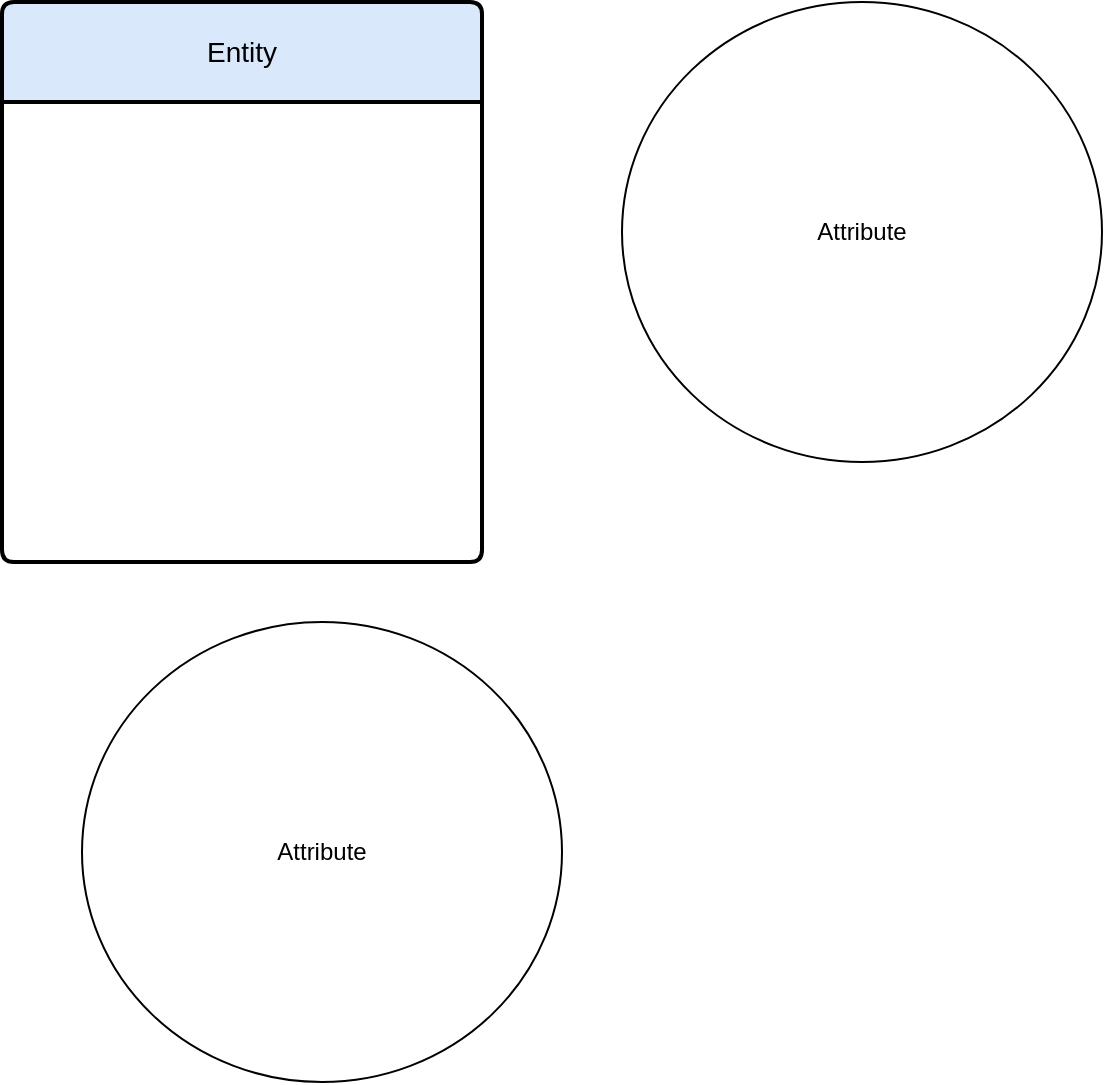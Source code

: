 <mxfile version="26.0.10">
  <diagram name="Page-1" id="dw7ZXmIKK80WhLObPSym">
    <mxGraphModel dx="1434" dy="858" grid="1" gridSize="10" guides="1" tooltips="1" connect="1" arrows="1" fold="1" page="1" pageScale="1" pageWidth="850" pageHeight="1100" math="0" shadow="0">
      <root>
        <mxCell id="0" />
        <mxCell id="1" parent="0" />
        <mxCell id="UF_Mse2QHCFi8mmVehpi-12" value="Entity" style="swimlane;childLayout=stackLayout;horizontal=1;startSize=50;horizontalStack=0;rounded=1;fontSize=14;fontStyle=0;strokeWidth=2;resizeParent=0;resizeLast=1;shadow=0;dashed=0;align=center;arcSize=4;whiteSpace=wrap;html=1;fillStyle=solid;fillColor=#dae8fc;strokeColor=#000000;" vertex="1" parent="1">
          <mxGeometry x="130" y="160" width="240" height="280" as="geometry" />
        </mxCell>
        <mxCell id="UF_Mse2QHCFi8mmVehpi-15" value="Attribute" style="ellipse;whiteSpace=wrap;html=1;align=center;" vertex="1" parent="1">
          <mxGeometry x="170" y="470" width="240" height="230" as="geometry" />
        </mxCell>
        <mxCell id="UF_Mse2QHCFi8mmVehpi-14" value="Attribute" style="ellipse;whiteSpace=wrap;html=1;align=center;" vertex="1" parent="1">
          <mxGeometry x="440" y="160" width="240" height="230" as="geometry" />
        </mxCell>
      </root>
    </mxGraphModel>
  </diagram>
</mxfile>
